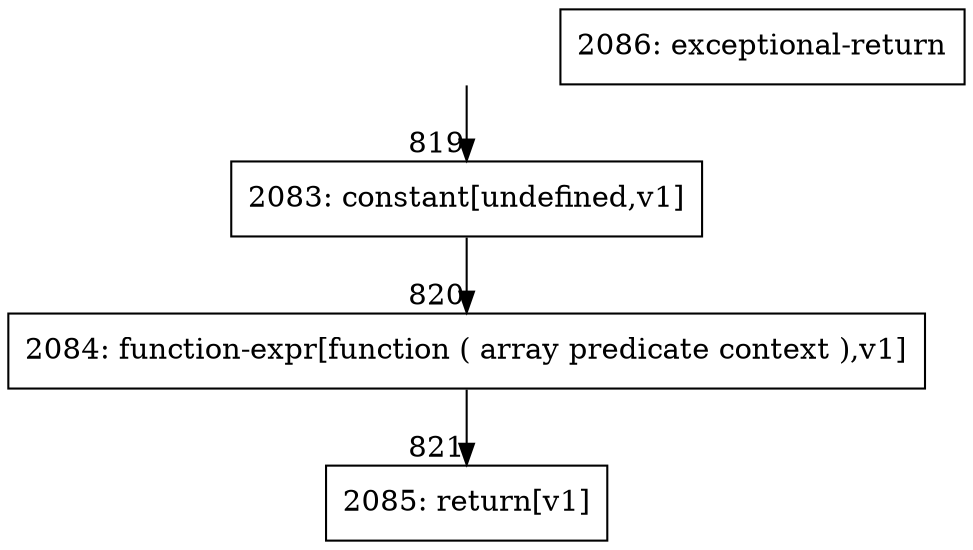 digraph {
rankdir="TD"
BB_entry70[shape=none,label=""];
BB_entry70 -> BB819 [tailport=s, headport=n, headlabel="    819"]
BB819 [shape=record label="{2083: constant[undefined,v1]}" ] 
BB819 -> BB820 [tailport=s, headport=n, headlabel="      820"]
BB820 [shape=record label="{2084: function-expr[function ( array predicate context ),v1]}" ] 
BB820 -> BB821 [tailport=s, headport=n, headlabel="      821"]
BB821 [shape=record label="{2085: return[v1]}" ] 
BB822 [shape=record label="{2086: exceptional-return}" ] 
//#$~ 622
}
